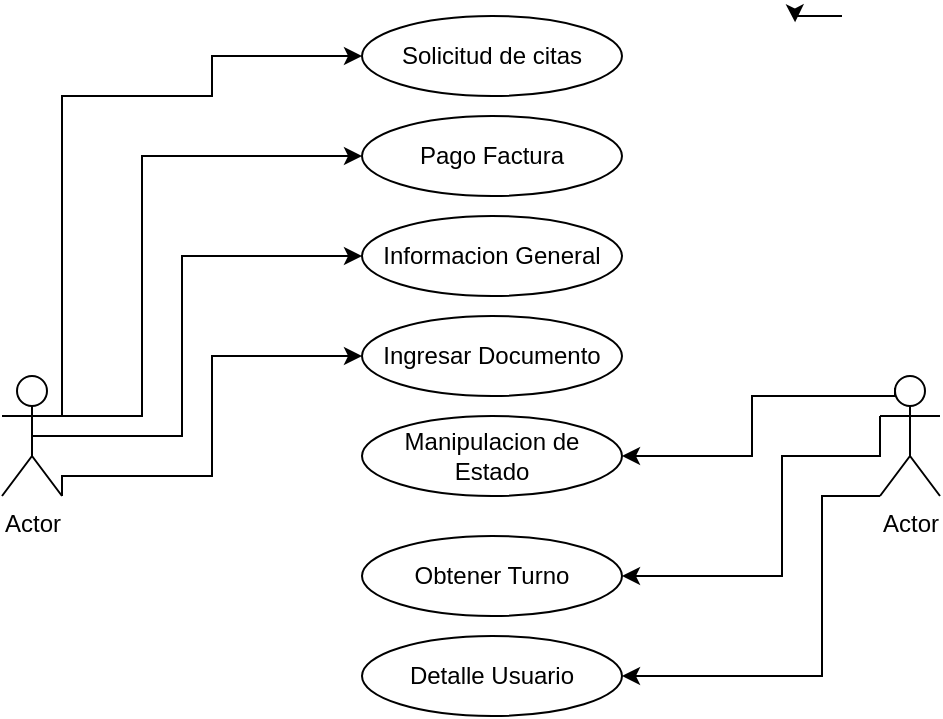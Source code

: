 <mxfile version="24.2.8" type="google">
  <diagram name="Página-1" id="EsV_hU_n9v8IO_po1IZR">
    <mxGraphModel grid="1" page="1" gridSize="10" guides="1" tooltips="1" connect="1" arrows="1" fold="1" pageScale="1" pageWidth="827" pageHeight="1169" math="0" shadow="0">
      <root>
        <mxCell id="0" />
        <mxCell id="1" parent="0" />
        <mxCell id="PLotvf8VpJzMhTsRhS2a-24" style="edgeStyle=orthogonalEdgeStyle;rounded=0;orthogonalLoop=1;jettySize=auto;html=1;exitX=1;exitY=0.333;exitDx=0;exitDy=0;exitPerimeter=0;entryX=0;entryY=0.5;entryDx=0;entryDy=0;" edge="1" parent="1" source="PLotvf8VpJzMhTsRhS2a-1" target="PLotvf8VpJzMhTsRhS2a-19">
          <mxGeometry relative="1" as="geometry">
            <Array as="points">
              <mxPoint x="160" y="70" />
              <mxPoint x="235" y="70" />
              <mxPoint x="235" y="50" />
            </Array>
          </mxGeometry>
        </mxCell>
        <mxCell id="PLotvf8VpJzMhTsRhS2a-25" style="edgeStyle=orthogonalEdgeStyle;rounded=0;orthogonalLoop=1;jettySize=auto;html=1;exitX=1;exitY=0.333;exitDx=0;exitDy=0;exitPerimeter=0;entryX=0;entryY=0.5;entryDx=0;entryDy=0;" edge="1" parent="1" source="PLotvf8VpJzMhTsRhS2a-1" target="PLotvf8VpJzMhTsRhS2a-8">
          <mxGeometry relative="1" as="geometry">
            <Array as="points">
              <mxPoint x="200" y="230" />
              <mxPoint x="200" y="100" />
            </Array>
          </mxGeometry>
        </mxCell>
        <mxCell id="PLotvf8VpJzMhTsRhS2a-26" style="edgeStyle=orthogonalEdgeStyle;rounded=0;orthogonalLoop=1;jettySize=auto;html=1;exitX=0.5;exitY=0.5;exitDx=0;exitDy=0;exitPerimeter=0;entryX=0;entryY=0.5;entryDx=0;entryDy=0;" edge="1" parent="1" source="PLotvf8VpJzMhTsRhS2a-1" target="PLotvf8VpJzMhTsRhS2a-15">
          <mxGeometry relative="1" as="geometry">
            <Array as="points">
              <mxPoint x="220" y="240" />
              <mxPoint x="220" y="150" />
            </Array>
          </mxGeometry>
        </mxCell>
        <mxCell id="PLotvf8VpJzMhTsRhS2a-27" style="edgeStyle=orthogonalEdgeStyle;rounded=0;orthogonalLoop=1;jettySize=auto;html=1;exitX=1;exitY=1;exitDx=0;exitDy=0;exitPerimeter=0;entryX=0;entryY=0.5;entryDx=0;entryDy=0;" edge="1" parent="1" source="PLotvf8VpJzMhTsRhS2a-1" target="PLotvf8VpJzMhTsRhS2a-16">
          <mxGeometry relative="1" as="geometry">
            <Array as="points">
              <mxPoint x="160" y="260" />
              <mxPoint x="235" y="260" />
              <mxPoint x="235" y="200" />
            </Array>
          </mxGeometry>
        </mxCell>
        <mxCell id="PLotvf8VpJzMhTsRhS2a-1" value="Actor" style="shape=umlActor;verticalLabelPosition=bottom;verticalAlign=top;html=1;outlineConnect=0;" vertex="1" parent="1">
          <mxGeometry x="130" y="210" width="30" height="60" as="geometry" />
        </mxCell>
        <mxCell id="PLotvf8VpJzMhTsRhS2a-21" style="edgeStyle=orthogonalEdgeStyle;rounded=0;orthogonalLoop=1;jettySize=auto;html=1;exitX=0;exitY=1;exitDx=0;exitDy=0;exitPerimeter=0;entryX=1;entryY=0.5;entryDx=0;entryDy=0;" edge="1" parent="1" source="PLotvf8VpJzMhTsRhS2a-2" target="PLotvf8VpJzMhTsRhS2a-20">
          <mxGeometry relative="1" as="geometry">
            <Array as="points">
              <mxPoint x="540" y="270" />
              <mxPoint x="540" y="360" />
            </Array>
          </mxGeometry>
        </mxCell>
        <mxCell id="PLotvf8VpJzMhTsRhS2a-22" style="edgeStyle=orthogonalEdgeStyle;rounded=0;orthogonalLoop=1;jettySize=auto;html=1;exitX=0;exitY=0.333;exitDx=0;exitDy=0;exitPerimeter=0;entryX=1;entryY=0.5;entryDx=0;entryDy=0;" edge="1" parent="1" source="PLotvf8VpJzMhTsRhS2a-2" target="PLotvf8VpJzMhTsRhS2a-18">
          <mxGeometry relative="1" as="geometry">
            <Array as="points">
              <mxPoint x="569" y="250" />
              <mxPoint x="520" y="250" />
              <mxPoint x="520" y="310" />
            </Array>
          </mxGeometry>
        </mxCell>
        <mxCell id="PLotvf8VpJzMhTsRhS2a-23" style="edgeStyle=orthogonalEdgeStyle;rounded=0;orthogonalLoop=1;jettySize=auto;html=1;exitX=0.25;exitY=0.1;exitDx=0;exitDy=0;exitPerimeter=0;entryX=1;entryY=0.5;entryDx=0;entryDy=0;" edge="1" parent="1" source="PLotvf8VpJzMhTsRhS2a-2" target="PLotvf8VpJzMhTsRhS2a-17">
          <mxGeometry relative="1" as="geometry">
            <Array as="points">
              <mxPoint x="577" y="220" />
              <mxPoint x="505" y="220" />
              <mxPoint x="505" y="250" />
            </Array>
          </mxGeometry>
        </mxCell>
        <mxCell id="PLotvf8VpJzMhTsRhS2a-2" value="Actor" style="shape=umlActor;verticalLabelPosition=bottom;verticalAlign=top;html=1;outlineConnect=0;" vertex="1" parent="1">
          <mxGeometry x="569" y="210" width="30" height="60" as="geometry" />
        </mxCell>
        <mxCell id="PLotvf8VpJzMhTsRhS2a-8" value="Pago Factura" style="ellipse;whiteSpace=wrap;html=1;" vertex="1" parent="1">
          <mxGeometry x="310" y="80" width="130" height="40" as="geometry" />
        </mxCell>
        <mxCell id="PLotvf8VpJzMhTsRhS2a-9" style="edgeStyle=orthogonalEdgeStyle;rounded=0;orthogonalLoop=1;jettySize=auto;html=1;exitX=1;exitY=0;exitDx=0;exitDy=0;entryX=0.933;entryY=0.009;entryDx=0;entryDy=0;entryPerimeter=0;" edge="1" parent="1">
          <mxGeometry relative="1" as="geometry">
            <mxPoint x="550" y="30" as="sourcePoint" />
            <mxPoint x="526.55" y="33.15" as="targetPoint" />
          </mxGeometry>
        </mxCell>
        <mxCell id="PLotvf8VpJzMhTsRhS2a-15" value="Informacion General" style="ellipse;whiteSpace=wrap;html=1;" vertex="1" parent="1">
          <mxGeometry x="310" y="130" width="130" height="40" as="geometry" />
        </mxCell>
        <mxCell id="PLotvf8VpJzMhTsRhS2a-16" value="Ingresar Documento" style="ellipse;whiteSpace=wrap;html=1;" vertex="1" parent="1">
          <mxGeometry x="310" y="180" width="130" height="40" as="geometry" />
        </mxCell>
        <mxCell id="PLotvf8VpJzMhTsRhS2a-17" value="Manipulacion de Estado" style="ellipse;whiteSpace=wrap;html=1;" vertex="1" parent="1">
          <mxGeometry x="310" y="230" width="130" height="40" as="geometry" />
        </mxCell>
        <mxCell id="PLotvf8VpJzMhTsRhS2a-18" value="Obtener Turno" style="ellipse;whiteSpace=wrap;html=1;" vertex="1" parent="1">
          <mxGeometry x="310" y="290" width="130" height="40" as="geometry" />
        </mxCell>
        <mxCell id="PLotvf8VpJzMhTsRhS2a-19" value="Solicitud de citas" style="ellipse;whiteSpace=wrap;html=1;" vertex="1" parent="1">
          <mxGeometry x="310" y="30" width="130" height="40" as="geometry" />
        </mxCell>
        <mxCell id="PLotvf8VpJzMhTsRhS2a-20" value="Detalle Usuario" style="ellipse;whiteSpace=wrap;html=1;" vertex="1" parent="1">
          <mxGeometry x="310" y="340" width="130" height="40" as="geometry" />
        </mxCell>
      </root>
    </mxGraphModel>
  </diagram>
</mxfile>
